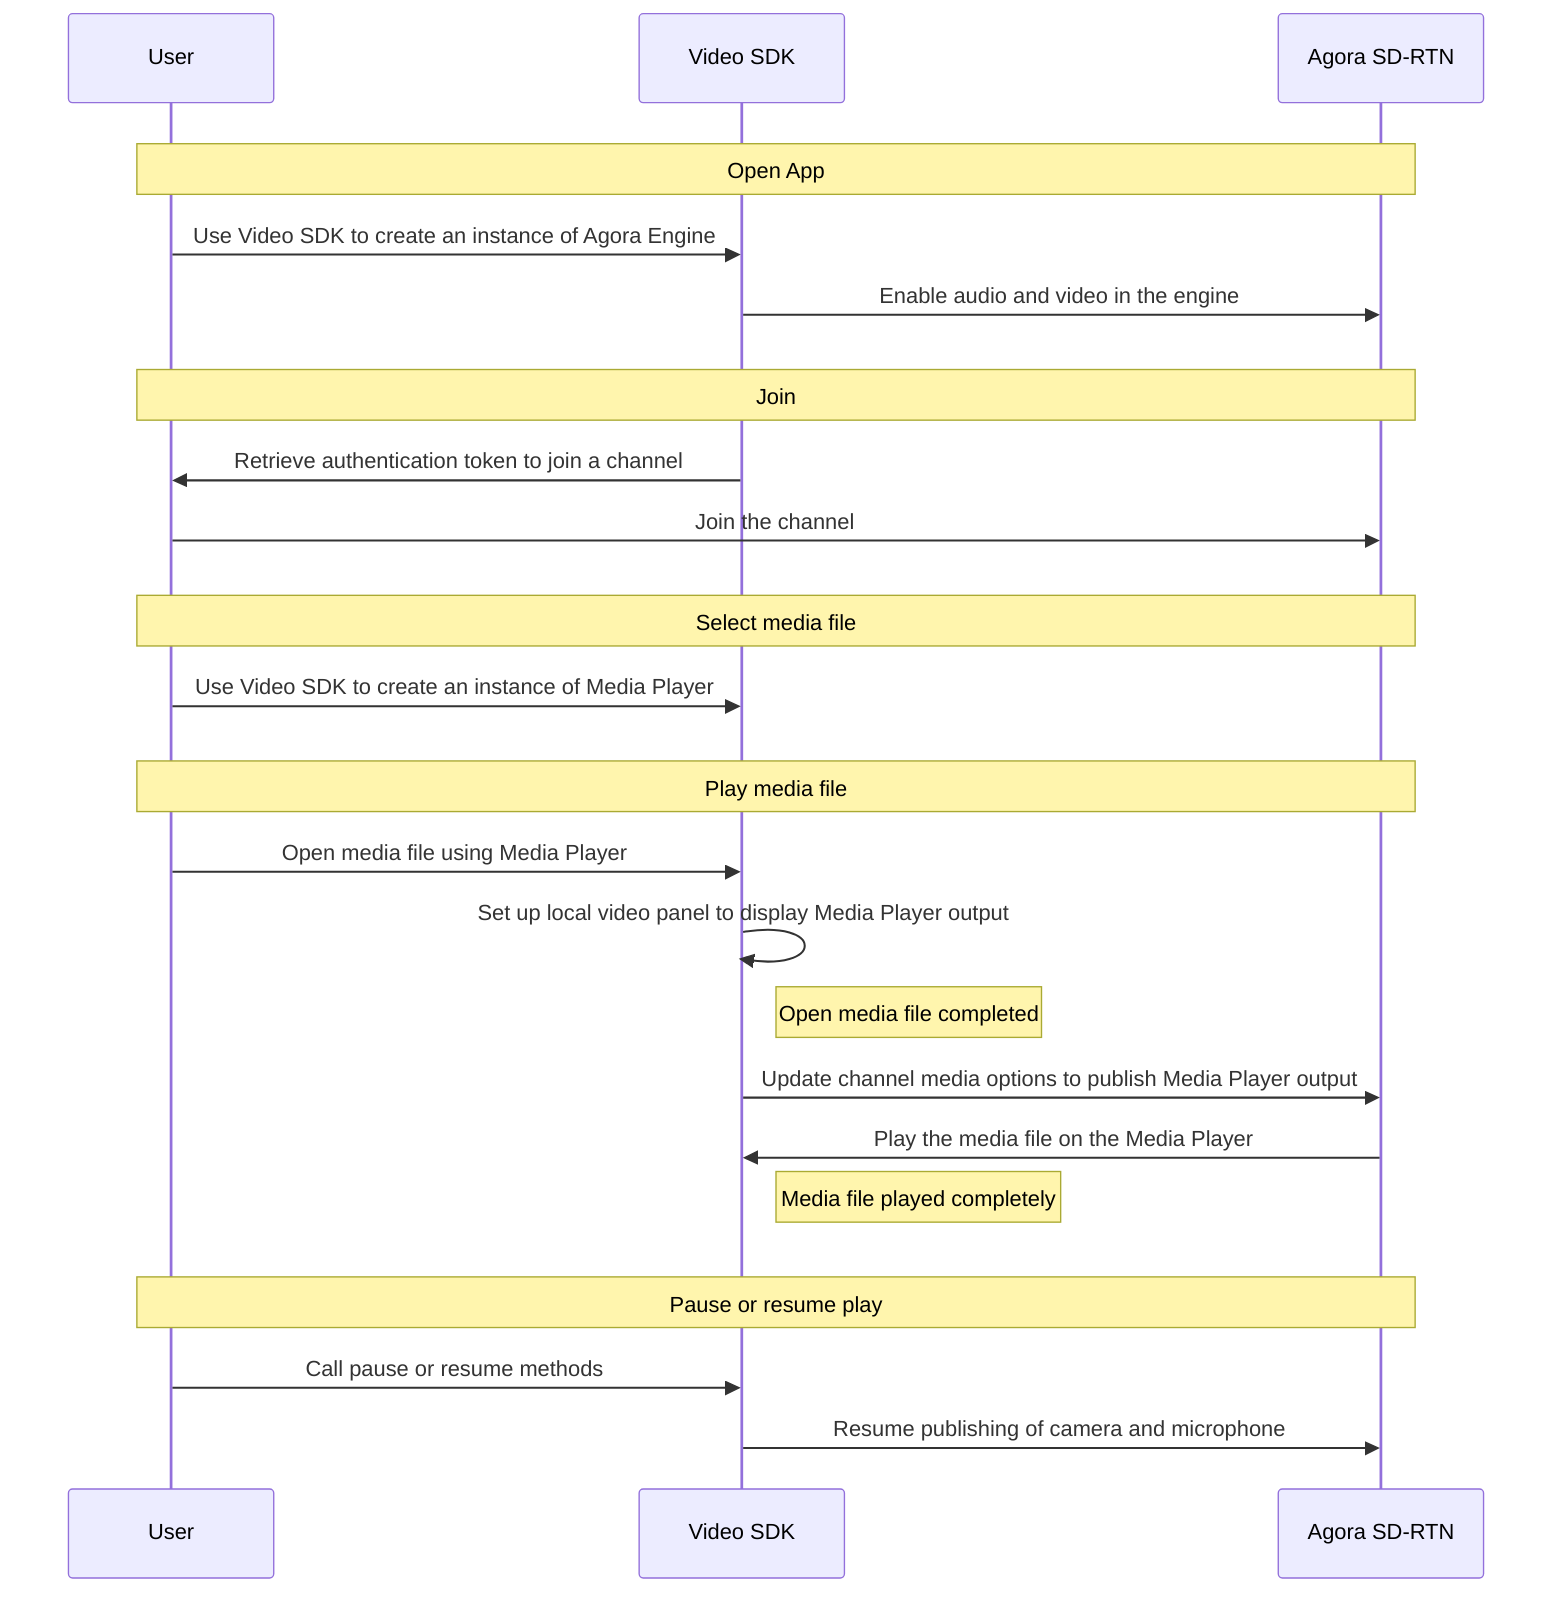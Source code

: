 sequenceDiagram
    participant User as User
    participant Video_SDK as Video SDK
    participant Agora_SDR as Agora SD-RTN

    rect rgb(255, 255, 255)
        note over User, Agora_SDR: Open App
        User->>Video_SDK: Use Video SDK to create an instance of Agora Engine
        Video_SDK->>Agora_SDR: Enable audio and video in the engine
    end
    
    rect rgb(255, 255, 255)
        note over User, Agora_SDR: Join
        Video_SDK->>User: Retrieve authentication token to join a channel
        User->>Agora_SDR: Join the channel
    end
    
    rect rgb(255, 255, 255)
        note over User, Agora_SDR: Select media file
        User->>Video_SDK: Use Video SDK to create an instance of Media Player
    end
    
    rect rgb(255, 255, 255)
        note over User, Agora_SDR: Play media file
        User->>Video_SDK: Open media file using Media Player
        Video_SDK->>Video_SDK: Set up local video panel to display Media Player output
        Note right of Video_SDK: Open media file completed
        Video_SDK->>Agora_SDR: Update channel media options to publish Media Player output
        Agora_SDR->>Video_SDK: Play the media file on the Media Player
        Note right of Video_SDK: Media file played completely
    end
    
    rect rgb(255, 255, 255)
        note over User, Agora_SDR: Pause or resume play
        User->>Video_SDK: Call pause or resume methods
        Video_SDK->>Agora_SDR: Resume publishing of camera and microphone
    end